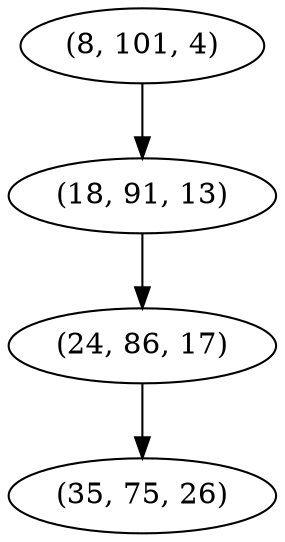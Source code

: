 digraph tree {
    "(8, 101, 4)";
    "(18, 91, 13)";
    "(24, 86, 17)";
    "(35, 75, 26)";
    "(8, 101, 4)" -> "(18, 91, 13)";
    "(18, 91, 13)" -> "(24, 86, 17)";
    "(24, 86, 17)" -> "(35, 75, 26)";
}
